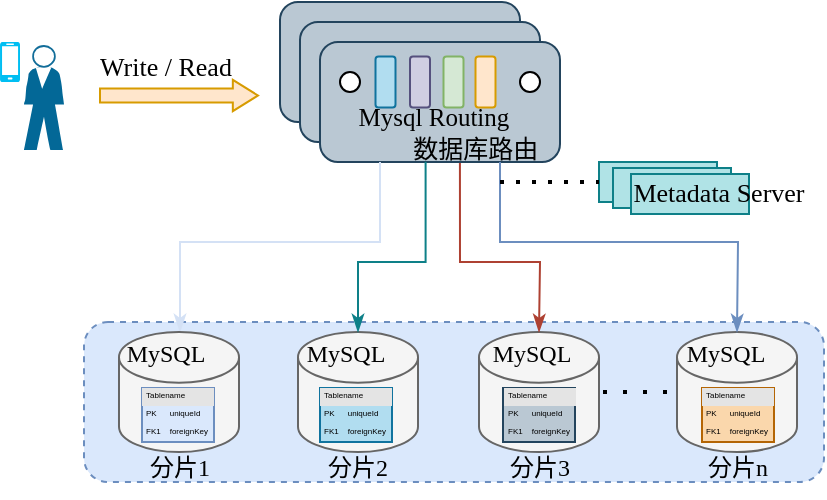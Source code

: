 <mxfile version="26.1.0">
  <diagram name="第 1 页" id="46mAydpTfXo8omcTU5pi">
    <mxGraphModel dx="773" dy="390" grid="1" gridSize="10" guides="1" tooltips="1" connect="1" arrows="1" fold="1" page="1" pageScale="1" pageWidth="827" pageHeight="1169" math="0" shadow="0">
      <root>
        <mxCell id="0" />
        <mxCell id="1" parent="0" />
        <mxCell id="FrjA3dRTfeve2aG1nO1z-26" value="" style="rounded=1;whiteSpace=wrap;html=1;dashed=1;fillColor=#dae8fc;strokeColor=#6c8ebf;glass=0;" parent="1" vertex="1">
          <mxGeometry x="212" y="230" width="370" height="80" as="geometry" />
        </mxCell>
        <mxCell id="FrjA3dRTfeve2aG1nO1z-1" value="" style="rounded=1;whiteSpace=wrap;html=1;fillColor=#bac8d3;strokeColor=#23445d;" parent="1" vertex="1">
          <mxGeometry x="310" y="70" width="120" height="60" as="geometry" />
        </mxCell>
        <mxCell id="FrjA3dRTfeve2aG1nO1z-2" value="" style="rounded=1;whiteSpace=wrap;html=1;fillColor=#bac8d3;strokeColor=#23445d;" parent="1" vertex="1">
          <mxGeometry x="320" y="80" width="120" height="60" as="geometry" />
        </mxCell>
        <mxCell id="FrjA3dRTfeve2aG1nO1z-3" value="" style="rounded=1;whiteSpace=wrap;html=1;fillColor=#bac8d3;strokeColor=#23445d;" parent="1" vertex="1">
          <mxGeometry x="330" y="90" width="120" height="60" as="geometry" />
        </mxCell>
        <mxCell id="FrjA3dRTfeve2aG1nO1z-4" value="" style="rounded=1;whiteSpace=wrap;html=1;rotation=90;fillColor=#b1ddf0;strokeColor=#10739e;" parent="1" vertex="1">
          <mxGeometry x="350" y="105" width="25.5" height="10" as="geometry" />
        </mxCell>
        <mxCell id="FrjA3dRTfeve2aG1nO1z-9" value="" style="rounded=1;whiteSpace=wrap;html=1;rotation=90;fillColor=#d0cee2;strokeColor=#56517e;" parent="1" vertex="1">
          <mxGeometry x="367.25" y="105" width="25.5" height="10" as="geometry" />
        </mxCell>
        <mxCell id="FrjA3dRTfeve2aG1nO1z-10" value="" style="rounded=1;whiteSpace=wrap;html=1;rotation=90;fillColor=#d5e8d4;strokeColor=#82b366;" parent="1" vertex="1">
          <mxGeometry x="384" y="105" width="25.5" height="10" as="geometry" />
        </mxCell>
        <mxCell id="FrjA3dRTfeve2aG1nO1z-11" value="" style="rounded=1;whiteSpace=wrap;html=1;rotation=90;fillColor=#ffe6cc;strokeColor=#d79b00;" parent="1" vertex="1">
          <mxGeometry x="400" y="105" width="25.5" height="10" as="geometry" />
        </mxCell>
        <mxCell id="FrjA3dRTfeve2aG1nO1z-12" value="" style="ellipse;whiteSpace=wrap;html=1;aspect=fixed;" parent="1" vertex="1">
          <mxGeometry x="340" y="105" width="10" height="10" as="geometry" />
        </mxCell>
        <mxCell id="FrjA3dRTfeve2aG1nO1z-13" value="" style="ellipse;whiteSpace=wrap;html=1;aspect=fixed;" parent="1" vertex="1">
          <mxGeometry x="430" y="105" width="10" height="10" as="geometry" />
        </mxCell>
        <mxCell id="FrjA3dRTfeve2aG1nO1z-89" style="edgeStyle=orthogonalEdgeStyle;rounded=0;orthogonalLoop=1;jettySize=auto;html=1;exitX=0.25;exitY=1;exitDx=0;exitDy=0;endArrow=classicThin;endFill=1;strokeColor=#D4E1F5;" parent="1" source="FrjA3dRTfeve2aG1nO1z-3" target="FrjA3dRTfeve2aG1nO1z-15" edge="1">
          <mxGeometry relative="1" as="geometry">
            <mxPoint x="270" y="190" as="targetPoint" />
            <Array as="points">
              <mxPoint x="360" y="190" />
              <mxPoint x="260" y="190" />
            </Array>
          </mxGeometry>
        </mxCell>
        <mxCell id="FrjA3dRTfeve2aG1nO1z-14" value="&lt;font style=&quot;font-size: 12.5px;&quot; face=&quot;Times New Roman&quot;&gt;Mysql Routing&lt;/font&gt;&lt;div&gt;&lt;font style=&quot;font-size: 12.5px;&quot;&gt;&amp;nbsp; &amp;nbsp; &amp;nbsp; &amp;nbsp; &amp;nbsp; &amp;nbsp; &lt;font face=&quot;宋体&quot;&gt;数据库路由&lt;/font&gt;&lt;/font&gt;&lt;/div&gt;" style="text;html=1;align=center;verticalAlign=middle;whiteSpace=wrap;rounded=0;fontSize=13;" parent="1" vertex="1">
          <mxGeometry x="324.5" y="120" width="123.5" height="30" as="geometry" />
        </mxCell>
        <mxCell id="FrjA3dRTfeve2aG1nO1z-15" value="" style="shape=cylinder3;whiteSpace=wrap;html=1;boundedLbl=1;backgroundOutline=1;size=12.672;fillColor=#f5f5f5;strokeColor=#666666;fontColor=#333333;" parent="1" vertex="1">
          <mxGeometry x="229.5" y="235" width="60" height="60" as="geometry" />
        </mxCell>
        <mxCell id="FrjA3dRTfeve2aG1nO1z-16" value="" style="shape=cylinder3;whiteSpace=wrap;html=1;boundedLbl=1;backgroundOutline=1;size=12.672;fillColor=#f5f5f5;strokeColor=#666666;fontColor=#333333;" parent="1" vertex="1">
          <mxGeometry x="409.5" y="235" width="60" height="60" as="geometry" />
        </mxCell>
        <mxCell id="FrjA3dRTfeve2aG1nO1z-17" value="" style="shape=cylinder3;whiteSpace=wrap;html=1;boundedLbl=1;backgroundOutline=1;size=12.672;fillColor=#f5f5f5;strokeColor=#666666;fontColor=#333333;" parent="1" vertex="1">
          <mxGeometry x="319" y="235" width="60" height="60" as="geometry" />
        </mxCell>
        <mxCell id="FrjA3dRTfeve2aG1nO1z-19" value="" style="shape=cylinder3;whiteSpace=wrap;html=1;boundedLbl=1;backgroundOutline=1;size=12.672;fillColor=#f5f5f5;strokeColor=#666666;fontColor=#333333;" parent="1" vertex="1">
          <mxGeometry x="508.5" y="235" width="60" height="60" as="geometry" />
        </mxCell>
        <mxCell id="FrjA3dRTfeve2aG1nO1z-20" style="edgeStyle=orthogonalEdgeStyle;rounded=0;orthogonalLoop=1;jettySize=auto;html=1;entryX=0;entryY=0.5;entryDx=0;entryDy=0;entryPerimeter=0;endArrow=none;startFill=0;dashed=1;dashPattern=1 4;strokeWidth=2;" parent="1" edge="1">
          <mxGeometry relative="1" as="geometry">
            <mxPoint x="471.5" y="265" as="sourcePoint" />
            <mxPoint x="510.5" y="265" as="targetPoint" />
          </mxGeometry>
        </mxCell>
        <mxCell id="FrjA3dRTfeve2aG1nO1z-22" value="&lt;font face=&quot;Times New Roman&quot;&gt;MySQL&lt;/font&gt;" style="text;html=1;align=center;verticalAlign=middle;whiteSpace=wrap;rounded=0;fontSize=12;" parent="1" vertex="1">
          <mxGeometry x="223" y="231" width="60" height="30" as="geometry" />
        </mxCell>
        <mxCell id="FrjA3dRTfeve2aG1nO1z-23" value="&lt;font face=&quot;Times New Roman&quot;&gt;MySQL&lt;/font&gt;" style="text;html=1;align=center;verticalAlign=middle;whiteSpace=wrap;rounded=0;fontSize=12;" parent="1" vertex="1">
          <mxGeometry x="503" y="231" width="60" height="30" as="geometry" />
        </mxCell>
        <mxCell id="FrjA3dRTfeve2aG1nO1z-24" value="&lt;font face=&quot;Times New Roman&quot;&gt;MySQL&lt;/font&gt;" style="text;html=1;align=center;verticalAlign=middle;whiteSpace=wrap;rounded=0;fontSize=12;" parent="1" vertex="1">
          <mxGeometry x="313.25" y="231" width="60" height="30" as="geometry" />
        </mxCell>
        <mxCell id="FrjA3dRTfeve2aG1nO1z-25" value="&lt;font face=&quot;Times New Roman&quot;&gt;MySQL&lt;/font&gt;" style="text;html=1;align=center;verticalAlign=middle;whiteSpace=wrap;rounded=0;fontSize=12;" parent="1" vertex="1">
          <mxGeometry x="406" y="231" width="60" height="30" as="geometry" />
        </mxCell>
        <mxCell id="FrjA3dRTfeve2aG1nO1z-27" value="&lt;font&gt;分片&lt;font face=&quot;Times New Roman&quot;&gt;1&lt;/font&gt;&lt;/font&gt;" style="text;html=1;align=center;verticalAlign=middle;whiteSpace=wrap;rounded=0;fontFamily=宋体;fontSize=12;" parent="1" vertex="1">
          <mxGeometry x="229.5" y="288" width="60" height="30" as="geometry" />
        </mxCell>
        <mxCell id="FrjA3dRTfeve2aG1nO1z-28" value="&lt;font&gt;分片&lt;font face=&quot;Times New Roman&quot;&gt;2&lt;/font&gt;&lt;/font&gt;" style="text;html=1;align=center;verticalAlign=middle;whiteSpace=wrap;rounded=0;fontFamily=宋体;fontSize=12;" parent="1" vertex="1">
          <mxGeometry x="319" y="288" width="60" height="30" as="geometry" />
        </mxCell>
        <mxCell id="FrjA3dRTfeve2aG1nO1z-29" value="&lt;font&gt;分片&lt;font face=&quot;Times New Roman&quot;&gt;3&lt;/font&gt;&lt;/font&gt;" style="text;html=1;align=center;verticalAlign=middle;whiteSpace=wrap;rounded=0;fontFamily=宋体;fontSize=12;" parent="1" vertex="1">
          <mxGeometry x="409.5" y="288" width="60" height="30" as="geometry" />
        </mxCell>
        <mxCell id="FrjA3dRTfeve2aG1nO1z-30" value="&lt;font&gt;分片&lt;font face=&quot;Times New Roman&quot;&gt;n&lt;/font&gt;&lt;/font&gt;" style="text;html=1;align=center;verticalAlign=middle;whiteSpace=wrap;rounded=0;fontFamily=宋体;fontSize=12;" parent="1" vertex="1">
          <mxGeometry x="508.5" y="288" width="60" height="30" as="geometry" />
        </mxCell>
        <mxCell id="FrjA3dRTfeve2aG1nO1z-54" value="&lt;div style=&quot;box-sizing:border-box;width:100%;background:#e4e4e4;padding:2px;&quot;&gt;Tablename&lt;/div&gt;&lt;table style=&quot;width: 100%;&quot; cellpadding=&quot;2&quot; cellspacing=&quot;0&quot;&gt;&lt;tbody&gt;&lt;tr&gt;&lt;td&gt;PK&lt;/td&gt;&lt;td&gt;uniqueId&lt;/td&gt;&lt;/tr&gt;&lt;tr&gt;&lt;td&gt;FK1&lt;/td&gt;&lt;td&gt;foreignKey&lt;/td&gt;&lt;/tr&gt;&lt;tr&gt;&lt;td&gt;&lt;/td&gt;&lt;td&gt;fieldname&lt;/td&gt;&lt;/tr&gt;&lt;/tbody&gt;&lt;/table&gt;" style="verticalAlign=top;align=left;overflow=fill;html=1;whiteSpace=wrap;fontSize=4;fillColor=#dae8fc;strokeColor=#6c8ebf;" parent="1" vertex="1">
          <mxGeometry x="241" y="263" width="36" height="27" as="geometry" />
        </mxCell>
        <mxCell id="FrjA3dRTfeve2aG1nO1z-82" value="&lt;div style=&quot;box-sizing:border-box;width:100%;background:#e4e4e4;padding:2px;&quot;&gt;Tablename&lt;/div&gt;&lt;table style=&quot;width: 100%;&quot; cellpadding=&quot;2&quot; cellspacing=&quot;0&quot;&gt;&lt;tbody&gt;&lt;tr&gt;&lt;td&gt;PK&lt;/td&gt;&lt;td&gt;uniqueId&lt;/td&gt;&lt;/tr&gt;&lt;tr&gt;&lt;td&gt;FK1&lt;/td&gt;&lt;td&gt;foreignKey&lt;/td&gt;&lt;/tr&gt;&lt;tr&gt;&lt;td&gt;&lt;/td&gt;&lt;td&gt;fieldname&lt;/td&gt;&lt;/tr&gt;&lt;/tbody&gt;&lt;/table&gt;" style="verticalAlign=top;align=left;overflow=fill;html=1;whiteSpace=wrap;fontSize=4;fillColor=#b1ddf0;strokeColor=#10739e;" parent="1" vertex="1">
          <mxGeometry x="330" y="263" width="36" height="27" as="geometry" />
        </mxCell>
        <mxCell id="FrjA3dRTfeve2aG1nO1z-83" value="&lt;div style=&quot;box-sizing:border-box;width:100%;background:#e4e4e4;padding:2px;&quot;&gt;Tablename&lt;/div&gt;&lt;table style=&quot;width: 100%;&quot; cellpadding=&quot;2&quot; cellspacing=&quot;0&quot;&gt;&lt;tbody&gt;&lt;tr&gt;&lt;td&gt;PK&lt;/td&gt;&lt;td&gt;uniqueId&lt;/td&gt;&lt;/tr&gt;&lt;tr&gt;&lt;td&gt;FK1&lt;/td&gt;&lt;td&gt;foreignKey&lt;/td&gt;&lt;/tr&gt;&lt;tr&gt;&lt;td&gt;&lt;/td&gt;&lt;td&gt;fieldname&lt;/td&gt;&lt;/tr&gt;&lt;/tbody&gt;&lt;/table&gt;" style="verticalAlign=top;align=left;overflow=fill;html=1;whiteSpace=wrap;fontSize=4;fillColor=#bac8d3;strokeColor=#23445d;" parent="1" vertex="1">
          <mxGeometry x="421.5" y="263" width="36" height="27" as="geometry" />
        </mxCell>
        <mxCell id="FrjA3dRTfeve2aG1nO1z-84" value="&lt;div style=&quot;box-sizing:border-box;width:100%;background:#e4e4e4;padding:2px;&quot;&gt;Tablename&lt;/div&gt;&lt;table style=&quot;width: 100%;&quot; cellpadding=&quot;2&quot; cellspacing=&quot;0&quot;&gt;&lt;tbody&gt;&lt;tr&gt;&lt;td&gt;PK&lt;/td&gt;&lt;td&gt;uniqueId&lt;/td&gt;&lt;/tr&gt;&lt;tr&gt;&lt;td&gt;FK1&lt;/td&gt;&lt;td&gt;foreignKey&lt;/td&gt;&lt;/tr&gt;&lt;tr&gt;&lt;td&gt;&lt;/td&gt;&lt;td&gt;fieldname&lt;/td&gt;&lt;/tr&gt;&lt;/tbody&gt;&lt;/table&gt;" style="verticalAlign=top;align=left;overflow=fill;html=1;whiteSpace=wrap;fontSize=4;fillColor=#fad7ac;strokeColor=#b46504;" parent="1" vertex="1">
          <mxGeometry x="521" y="263" width="36" height="27" as="geometry" />
        </mxCell>
        <mxCell id="FrjA3dRTfeve2aG1nO1z-88" value="" style="group" parent="1" vertex="1" connectable="0">
          <mxGeometry x="170" y="90" width="32" height="54" as="geometry" />
        </mxCell>
        <mxCell id="FrjA3dRTfeve2aG1nO1z-86" value="" style="verticalLabelPosition=bottom;html=1;verticalAlign=top;align=center;strokeColor=none;fillColor=#00BEF2;shape=mxgraph.azure.mobile;pointerEvents=1;" parent="FrjA3dRTfeve2aG1nO1z-88" vertex="1">
          <mxGeometry width="10" height="20" as="geometry" />
        </mxCell>
        <mxCell id="FrjA3dRTfeve2aG1nO1z-87" value="" style="shape=mxgraph.cisco.people.standing_man;html=1;pointerEvents=1;dashed=0;fillColor=#036897;strokeColor=#ffffff;strokeWidth=2;verticalLabelPosition=bottom;verticalAlign=top;align=center;outlineConnect=0;" parent="FrjA3dRTfeve2aG1nO1z-88" vertex="1">
          <mxGeometry x="12" y="2" width="20" height="52" as="geometry" />
        </mxCell>
        <mxCell id="FrjA3dRTfeve2aG1nO1z-90" style="edgeStyle=orthogonalEdgeStyle;rounded=0;orthogonalLoop=1;jettySize=auto;html=1;entryX=0.5;entryY=0;entryDx=0;entryDy=0;entryPerimeter=0;exitX=0.44;exitY=0.997;exitDx=0;exitDy=0;exitPerimeter=0;endArrow=classicThin;endFill=1;fillColor=#b0e3e6;strokeColor=#0e8088;" parent="1" source="FrjA3dRTfeve2aG1nO1z-3" target="FrjA3dRTfeve2aG1nO1z-17" edge="1">
          <mxGeometry relative="1" as="geometry">
            <mxPoint x="390" y="190" as="sourcePoint" />
            <Array as="points">
              <mxPoint x="383" y="200" />
              <mxPoint x="349" y="200" />
            </Array>
          </mxGeometry>
        </mxCell>
        <mxCell id="FrjA3dRTfeve2aG1nO1z-91" value="" style="endArrow=classicThin;html=1;rounded=0;exitX=0.611;exitY=1.015;exitDx=0;exitDy=0;entryX=0.5;entryY=0;entryDx=0;entryDy=0;entryPerimeter=0;exitPerimeter=0;endFill=1;fillColor=#fad9d5;strokeColor=#ae4132;" parent="1" source="FrjA3dRTfeve2aG1nO1z-14" target="FrjA3dRTfeve2aG1nO1z-16" edge="1">
          <mxGeometry width="50" height="50" relative="1" as="geometry">
            <mxPoint x="420" y="190" as="sourcePoint" />
            <mxPoint x="470" y="140" as="targetPoint" />
            <Array as="points">
              <mxPoint x="400" y="200" />
              <mxPoint x="440" y="200" />
            </Array>
          </mxGeometry>
        </mxCell>
        <mxCell id="FrjA3dRTfeve2aG1nO1z-92" value="" style="endArrow=classicThin;html=1;rounded=0;entryX=0.5;entryY=0;entryDx=0;entryDy=0;entryPerimeter=0;exitX=0.75;exitY=1;exitDx=0;exitDy=0;endFill=1;fillColor=#dae8fc;strokeColor=#6c8ebf;" parent="1" source="FrjA3dRTfeve2aG1nO1z-3" target="FrjA3dRTfeve2aG1nO1z-19" edge="1">
          <mxGeometry width="50" height="50" relative="1" as="geometry">
            <mxPoint x="450" y="180" as="sourcePoint" />
            <mxPoint x="450" y="245" as="targetPoint" />
            <Array as="points">
              <mxPoint x="420" y="190" />
              <mxPoint x="480" y="190" />
              <mxPoint x="539" y="190" />
            </Array>
          </mxGeometry>
        </mxCell>
        <mxCell id="FrjA3dRTfeve2aG1nO1z-93" value="" style="shape=flexArrow;endArrow=classic;html=1;rounded=0;width=6.923;endSize=3.862;endWidth=7.722;fillColor=#ffe6cc;strokeColor=#d79b00;" parent="1" edge="1">
          <mxGeometry width="50" height="50" relative="1" as="geometry">
            <mxPoint x="219.5" y="116.77" as="sourcePoint" />
            <mxPoint x="299.5" y="116.77" as="targetPoint" />
          </mxGeometry>
        </mxCell>
        <mxCell id="8Ojz1Rd_3JF3Az1ArgoX-1" value="" style="rounded=0;whiteSpace=wrap;html=1;fillColor=#b0e3e6;strokeColor=#0e8088;" parent="1" vertex="1">
          <mxGeometry x="469.5" y="150" width="59" height="20" as="geometry" />
        </mxCell>
        <mxCell id="8Ojz1Rd_3JF3Az1ArgoX-2" value="" style="rounded=0;whiteSpace=wrap;html=1;fillColor=#b0e3e6;strokeColor=#0e8088;" parent="1" vertex="1">
          <mxGeometry x="476.5" y="153" width="59" height="20" as="geometry" />
        </mxCell>
        <mxCell id="8Ojz1Rd_3JF3Az1ArgoX-3" value="" style="rounded=0;whiteSpace=wrap;html=1;fillColor=#b0e3e6;strokeColor=#0e8088;" parent="1" vertex="1">
          <mxGeometry x="485.5" y="156" width="59" height="20" as="geometry" />
        </mxCell>
        <mxCell id="8Ojz1Rd_3JF3Az1ArgoX-5" value="&lt;font face=&quot;Times New Roman&quot;&gt;Metadata Server&lt;/font&gt;" style="text;html=1;align=center;verticalAlign=middle;whiteSpace=wrap;rounded=0;fontSize=13;" parent="1" vertex="1">
          <mxGeometry x="475.5" y="147.5" width="106.5" height="35" as="geometry" />
        </mxCell>
        <mxCell id="8Ojz1Rd_3JF3Az1ArgoX-6" value="" style="endArrow=none;dashed=1;html=1;dashPattern=1 3;strokeWidth=2;rounded=0;entryX=0;entryY=0.5;entryDx=0;entryDy=0;" parent="1" target="8Ojz1Rd_3JF3Az1ArgoX-1" edge="1">
          <mxGeometry width="50" height="50" relative="1" as="geometry">
            <mxPoint x="420" y="160" as="sourcePoint" />
            <mxPoint x="450" y="170" as="targetPoint" />
          </mxGeometry>
        </mxCell>
        <mxCell id="mPignYJCvgC6HhTR0nN7-1" value="Write / Read" style="text;html=1;align=center;verticalAlign=middle;whiteSpace=wrap;rounded=0;fontFamily=Times New Roman;fontSize=13;" parent="1" vertex="1">
          <mxGeometry x="215" y="87" width="76" height="30" as="geometry" />
        </mxCell>
      </root>
    </mxGraphModel>
  </diagram>
</mxfile>
